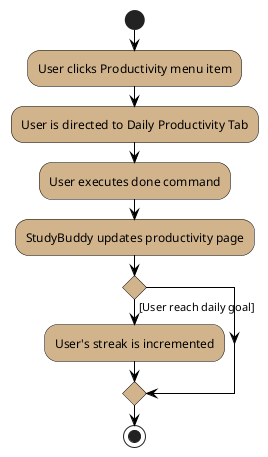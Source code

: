 @startuml

skinparam ActivityBackgroundColor #tan
skinparam ActivityBorderColor #black
skinparam activityDiamondBorderColor #black
skinparam activityDiamondBackgroundColor #tan
skinparam arrowColor #black

start
:User clicks Productivity menu item;
:User is directed to Daily Productivity Tab;
:User executes done command;
:StudyBuddy updates productivity page;
if () then ([User reach daily goal])
:User's streak is incremented;
else
endif
stop

@enduml


